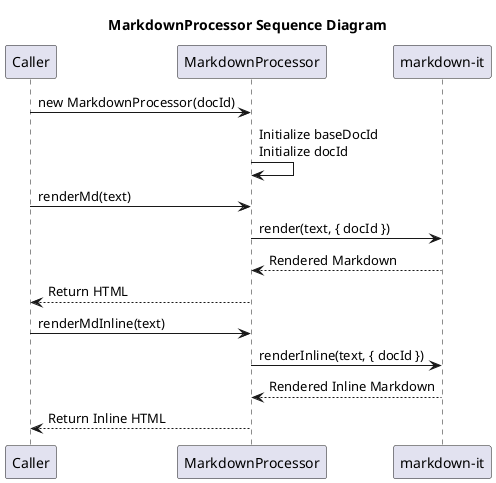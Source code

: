 @startuml
title MarkdownProcessor Sequence Diagram

participant "Caller" as C
participant "MarkdownProcessor" as MP
participant "markdown-it" as MD

C -> MP: new MarkdownProcessor(docId)
MP -> MP: Initialize baseDocId\nInitialize docId

C -> MP: renderMd(text)
MP -> MD: render(text, { docId })
MD --> MP: Rendered Markdown
MP --> C: Return HTML

C -> MP: renderMdInline(text)
MP -> MD: renderInline(text, { docId })
MD --> MP: Rendered Inline Markdown
MP --> C: Return Inline HTML

@enduml



